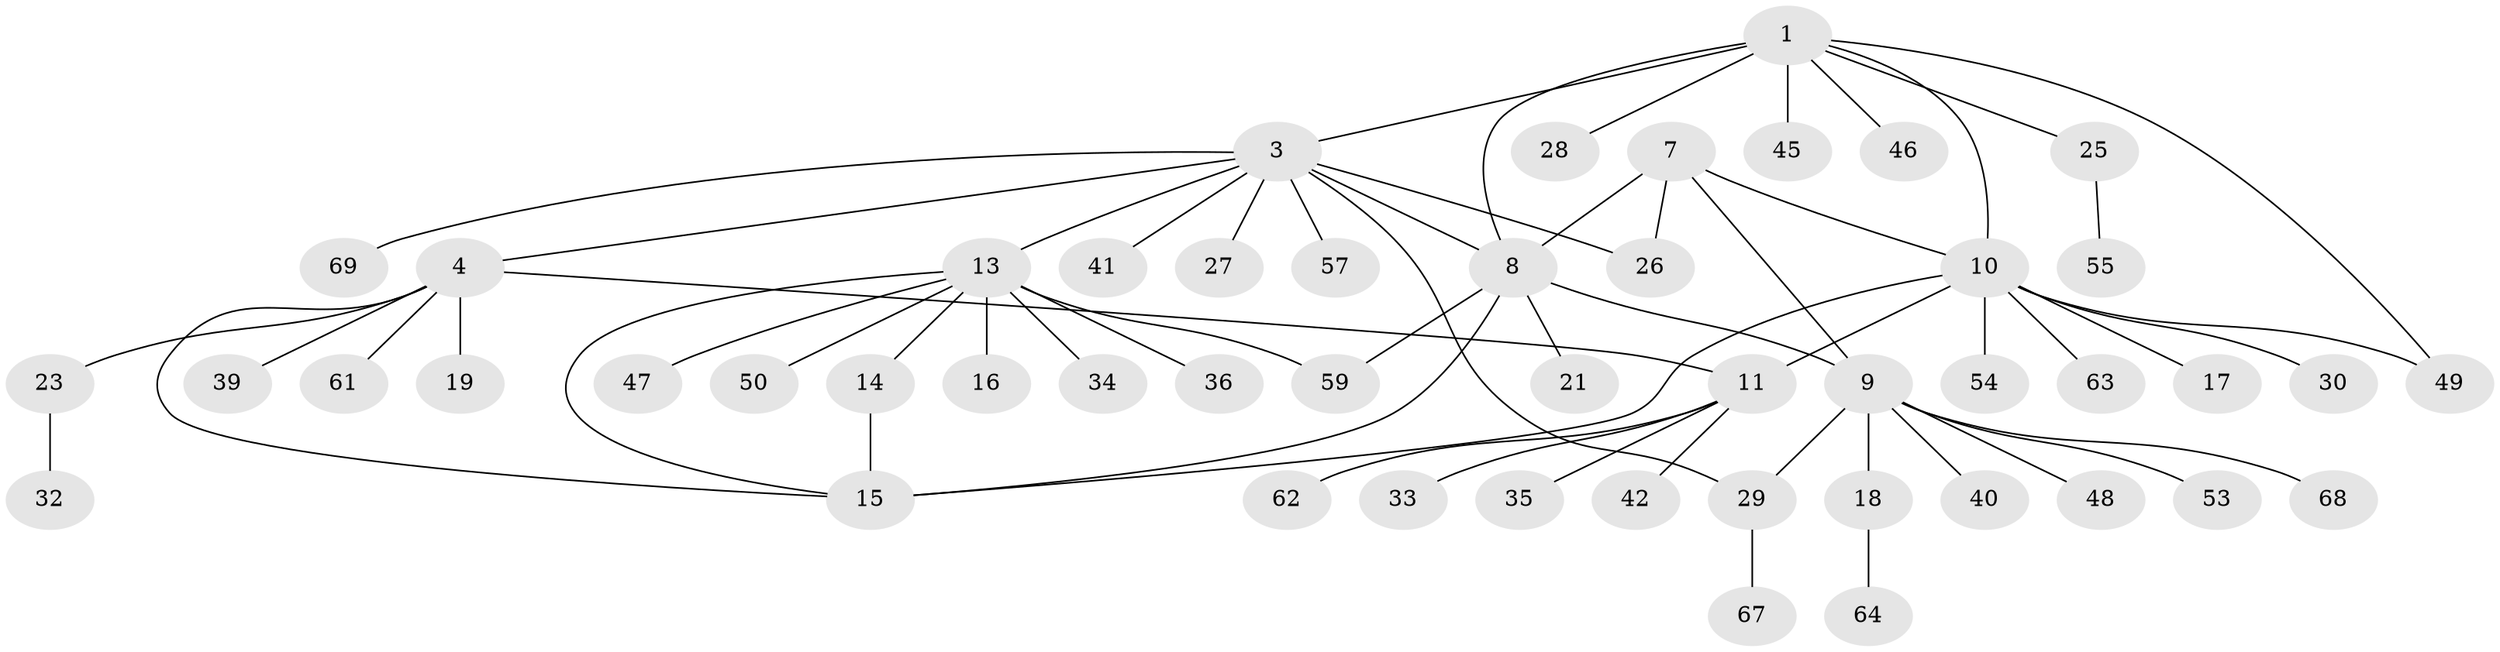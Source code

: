 // Generated by graph-tools (version 1.1) at 2025/52/02/27/25 19:52:20]
// undirected, 50 vertices, 61 edges
graph export_dot {
graph [start="1"]
  node [color=gray90,style=filled];
  1 [super="+2"];
  3 [super="+6"];
  4 [super="+5"];
  7 [super="+37"];
  8 [super="+24"];
  9 [super="+22"];
  10 [super="+12"];
  11 [super="+31"];
  13 [super="+44"];
  14;
  15 [super="+20"];
  16;
  17;
  18 [super="+51"];
  19;
  21;
  23 [super="+65"];
  25 [super="+43"];
  26;
  27 [super="+38"];
  28;
  29 [super="+56"];
  30;
  32;
  33;
  34 [super="+52"];
  35 [super="+60"];
  36;
  39;
  40;
  41 [super="+66"];
  42;
  45;
  46;
  47;
  48;
  49;
  50;
  53;
  54 [super="+58"];
  55;
  57;
  59;
  61;
  62;
  63;
  64;
  67;
  68;
  69;
  1 -- 3 [weight=2];
  1 -- 10;
  1 -- 25;
  1 -- 28;
  1 -- 45;
  1 -- 49;
  1 -- 8;
  1 -- 46;
  3 -- 13;
  3 -- 29;
  3 -- 41;
  3 -- 4 [weight=2];
  3 -- 69;
  3 -- 8;
  3 -- 57;
  3 -- 26;
  3 -- 27;
  4 -- 15;
  4 -- 19;
  4 -- 23;
  4 -- 39;
  4 -- 11;
  4 -- 61;
  7 -- 8;
  7 -- 9;
  7 -- 26;
  7 -- 10;
  8 -- 9;
  8 -- 15;
  8 -- 21;
  8 -- 59;
  9 -- 18;
  9 -- 29;
  9 -- 40;
  9 -- 48;
  9 -- 53;
  9 -- 68;
  10 -- 11 [weight=2];
  10 -- 49;
  10 -- 15;
  10 -- 17;
  10 -- 54;
  10 -- 30;
  10 -- 63;
  11 -- 42;
  11 -- 62;
  11 -- 33;
  11 -- 35;
  13 -- 14;
  13 -- 15;
  13 -- 16;
  13 -- 34;
  13 -- 36;
  13 -- 47;
  13 -- 50;
  13 -- 59;
  14 -- 15;
  18 -- 64;
  23 -- 32;
  25 -- 55;
  29 -- 67;
}
